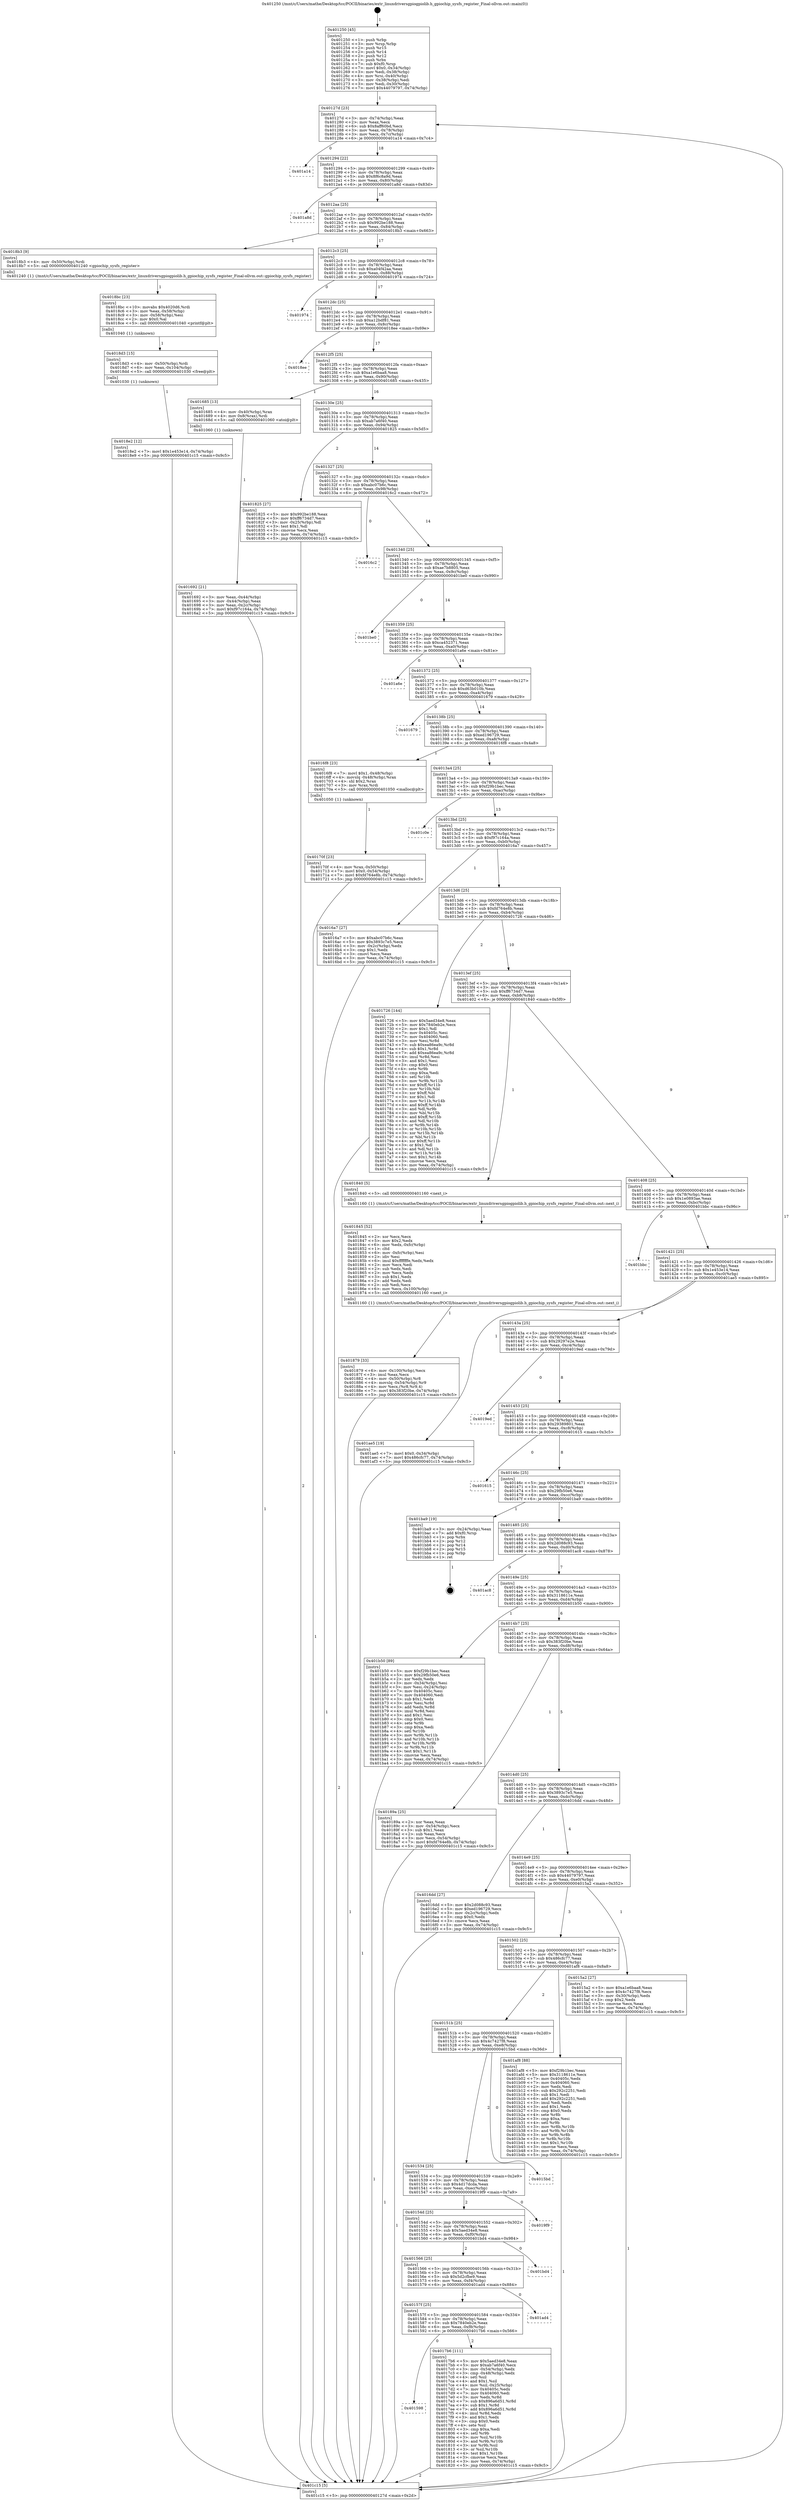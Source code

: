 digraph "0x401250" {
  label = "0x401250 (/mnt/c/Users/mathe/Desktop/tcc/POCII/binaries/extr_linuxdriversgpiogpiolib.h_gpiochip_sysfs_register_Final-ollvm.out::main(0))"
  labelloc = "t"
  node[shape=record]

  Entry [label="",width=0.3,height=0.3,shape=circle,fillcolor=black,style=filled]
  "0x40127d" [label="{
     0x40127d [23]\l
     | [instrs]\l
     &nbsp;&nbsp;0x40127d \<+3\>: mov -0x74(%rbp),%eax\l
     &nbsp;&nbsp;0x401280 \<+2\>: mov %eax,%ecx\l
     &nbsp;&nbsp;0x401282 \<+6\>: sub $0x8aff60bd,%ecx\l
     &nbsp;&nbsp;0x401288 \<+3\>: mov %eax,-0x78(%rbp)\l
     &nbsp;&nbsp;0x40128b \<+3\>: mov %ecx,-0x7c(%rbp)\l
     &nbsp;&nbsp;0x40128e \<+6\>: je 0000000000401a14 \<main+0x7c4\>\l
  }"]
  "0x401a14" [label="{
     0x401a14\l
  }", style=dashed]
  "0x401294" [label="{
     0x401294 [22]\l
     | [instrs]\l
     &nbsp;&nbsp;0x401294 \<+5\>: jmp 0000000000401299 \<main+0x49\>\l
     &nbsp;&nbsp;0x401299 \<+3\>: mov -0x78(%rbp),%eax\l
     &nbsp;&nbsp;0x40129c \<+5\>: sub $0x8f6c8a9d,%eax\l
     &nbsp;&nbsp;0x4012a1 \<+3\>: mov %eax,-0x80(%rbp)\l
     &nbsp;&nbsp;0x4012a4 \<+6\>: je 0000000000401a8d \<main+0x83d\>\l
  }"]
  Exit [label="",width=0.3,height=0.3,shape=circle,fillcolor=black,style=filled,peripheries=2]
  "0x401a8d" [label="{
     0x401a8d\l
  }", style=dashed]
  "0x4012aa" [label="{
     0x4012aa [25]\l
     | [instrs]\l
     &nbsp;&nbsp;0x4012aa \<+5\>: jmp 00000000004012af \<main+0x5f\>\l
     &nbsp;&nbsp;0x4012af \<+3\>: mov -0x78(%rbp),%eax\l
     &nbsp;&nbsp;0x4012b2 \<+5\>: sub $0x992be188,%eax\l
     &nbsp;&nbsp;0x4012b7 \<+6\>: mov %eax,-0x84(%rbp)\l
     &nbsp;&nbsp;0x4012bd \<+6\>: je 00000000004018b3 \<main+0x663\>\l
  }"]
  "0x4018e2" [label="{
     0x4018e2 [12]\l
     | [instrs]\l
     &nbsp;&nbsp;0x4018e2 \<+7\>: movl $0x1e453e14,-0x74(%rbp)\l
     &nbsp;&nbsp;0x4018e9 \<+5\>: jmp 0000000000401c15 \<main+0x9c5\>\l
  }"]
  "0x4018b3" [label="{
     0x4018b3 [9]\l
     | [instrs]\l
     &nbsp;&nbsp;0x4018b3 \<+4\>: mov -0x50(%rbp),%rdi\l
     &nbsp;&nbsp;0x4018b7 \<+5\>: call 0000000000401240 \<gpiochip_sysfs_register\>\l
     | [calls]\l
     &nbsp;&nbsp;0x401240 \{1\} (/mnt/c/Users/mathe/Desktop/tcc/POCII/binaries/extr_linuxdriversgpiogpiolib.h_gpiochip_sysfs_register_Final-ollvm.out::gpiochip_sysfs_register)\l
  }"]
  "0x4012c3" [label="{
     0x4012c3 [25]\l
     | [instrs]\l
     &nbsp;&nbsp;0x4012c3 \<+5\>: jmp 00000000004012c8 \<main+0x78\>\l
     &nbsp;&nbsp;0x4012c8 \<+3\>: mov -0x78(%rbp),%eax\l
     &nbsp;&nbsp;0x4012cb \<+5\>: sub $0xa04f42aa,%eax\l
     &nbsp;&nbsp;0x4012d0 \<+6\>: mov %eax,-0x88(%rbp)\l
     &nbsp;&nbsp;0x4012d6 \<+6\>: je 0000000000401974 \<main+0x724\>\l
  }"]
  "0x4018d3" [label="{
     0x4018d3 [15]\l
     | [instrs]\l
     &nbsp;&nbsp;0x4018d3 \<+4\>: mov -0x50(%rbp),%rdi\l
     &nbsp;&nbsp;0x4018d7 \<+6\>: mov %eax,-0x104(%rbp)\l
     &nbsp;&nbsp;0x4018dd \<+5\>: call 0000000000401030 \<free@plt\>\l
     | [calls]\l
     &nbsp;&nbsp;0x401030 \{1\} (unknown)\l
  }"]
  "0x401974" [label="{
     0x401974\l
  }", style=dashed]
  "0x4012dc" [label="{
     0x4012dc [25]\l
     | [instrs]\l
     &nbsp;&nbsp;0x4012dc \<+5\>: jmp 00000000004012e1 \<main+0x91\>\l
     &nbsp;&nbsp;0x4012e1 \<+3\>: mov -0x78(%rbp),%eax\l
     &nbsp;&nbsp;0x4012e4 \<+5\>: sub $0xa12bdf81,%eax\l
     &nbsp;&nbsp;0x4012e9 \<+6\>: mov %eax,-0x8c(%rbp)\l
     &nbsp;&nbsp;0x4012ef \<+6\>: je 00000000004018ee \<main+0x69e\>\l
  }"]
  "0x4018bc" [label="{
     0x4018bc [23]\l
     | [instrs]\l
     &nbsp;&nbsp;0x4018bc \<+10\>: movabs $0x4020d6,%rdi\l
     &nbsp;&nbsp;0x4018c6 \<+3\>: mov %eax,-0x58(%rbp)\l
     &nbsp;&nbsp;0x4018c9 \<+3\>: mov -0x58(%rbp),%esi\l
     &nbsp;&nbsp;0x4018cc \<+2\>: mov $0x0,%al\l
     &nbsp;&nbsp;0x4018ce \<+5\>: call 0000000000401040 \<printf@plt\>\l
     | [calls]\l
     &nbsp;&nbsp;0x401040 \{1\} (unknown)\l
  }"]
  "0x4018ee" [label="{
     0x4018ee\l
  }", style=dashed]
  "0x4012f5" [label="{
     0x4012f5 [25]\l
     | [instrs]\l
     &nbsp;&nbsp;0x4012f5 \<+5\>: jmp 00000000004012fa \<main+0xaa\>\l
     &nbsp;&nbsp;0x4012fa \<+3\>: mov -0x78(%rbp),%eax\l
     &nbsp;&nbsp;0x4012fd \<+5\>: sub $0xa1e6baa8,%eax\l
     &nbsp;&nbsp;0x401302 \<+6\>: mov %eax,-0x90(%rbp)\l
     &nbsp;&nbsp;0x401308 \<+6\>: je 0000000000401685 \<main+0x435\>\l
  }"]
  "0x401879" [label="{
     0x401879 [33]\l
     | [instrs]\l
     &nbsp;&nbsp;0x401879 \<+6\>: mov -0x100(%rbp),%ecx\l
     &nbsp;&nbsp;0x40187f \<+3\>: imul %eax,%ecx\l
     &nbsp;&nbsp;0x401882 \<+4\>: mov -0x50(%rbp),%r8\l
     &nbsp;&nbsp;0x401886 \<+4\>: movslq -0x54(%rbp),%r9\l
     &nbsp;&nbsp;0x40188a \<+4\>: mov %ecx,(%r8,%r9,4)\l
     &nbsp;&nbsp;0x40188e \<+7\>: movl $0x383f20be,-0x74(%rbp)\l
     &nbsp;&nbsp;0x401895 \<+5\>: jmp 0000000000401c15 \<main+0x9c5\>\l
  }"]
  "0x401685" [label="{
     0x401685 [13]\l
     | [instrs]\l
     &nbsp;&nbsp;0x401685 \<+4\>: mov -0x40(%rbp),%rax\l
     &nbsp;&nbsp;0x401689 \<+4\>: mov 0x8(%rax),%rdi\l
     &nbsp;&nbsp;0x40168d \<+5\>: call 0000000000401060 \<atoi@plt\>\l
     | [calls]\l
     &nbsp;&nbsp;0x401060 \{1\} (unknown)\l
  }"]
  "0x40130e" [label="{
     0x40130e [25]\l
     | [instrs]\l
     &nbsp;&nbsp;0x40130e \<+5\>: jmp 0000000000401313 \<main+0xc3\>\l
     &nbsp;&nbsp;0x401313 \<+3\>: mov -0x78(%rbp),%eax\l
     &nbsp;&nbsp;0x401316 \<+5\>: sub $0xab7a6f40,%eax\l
     &nbsp;&nbsp;0x40131b \<+6\>: mov %eax,-0x94(%rbp)\l
     &nbsp;&nbsp;0x401321 \<+6\>: je 0000000000401825 \<main+0x5d5\>\l
  }"]
  "0x401845" [label="{
     0x401845 [52]\l
     | [instrs]\l
     &nbsp;&nbsp;0x401845 \<+2\>: xor %ecx,%ecx\l
     &nbsp;&nbsp;0x401847 \<+5\>: mov $0x2,%edx\l
     &nbsp;&nbsp;0x40184c \<+6\>: mov %edx,-0xfc(%rbp)\l
     &nbsp;&nbsp;0x401852 \<+1\>: cltd\l
     &nbsp;&nbsp;0x401853 \<+6\>: mov -0xfc(%rbp),%esi\l
     &nbsp;&nbsp;0x401859 \<+2\>: idiv %esi\l
     &nbsp;&nbsp;0x40185b \<+6\>: imul $0xfffffffe,%edx,%edx\l
     &nbsp;&nbsp;0x401861 \<+2\>: mov %ecx,%edi\l
     &nbsp;&nbsp;0x401863 \<+2\>: sub %edx,%edi\l
     &nbsp;&nbsp;0x401865 \<+2\>: mov %ecx,%edx\l
     &nbsp;&nbsp;0x401867 \<+3\>: sub $0x1,%edx\l
     &nbsp;&nbsp;0x40186a \<+2\>: add %edx,%edi\l
     &nbsp;&nbsp;0x40186c \<+2\>: sub %edi,%ecx\l
     &nbsp;&nbsp;0x40186e \<+6\>: mov %ecx,-0x100(%rbp)\l
     &nbsp;&nbsp;0x401874 \<+5\>: call 0000000000401160 \<next_i\>\l
     | [calls]\l
     &nbsp;&nbsp;0x401160 \{1\} (/mnt/c/Users/mathe/Desktop/tcc/POCII/binaries/extr_linuxdriversgpiogpiolib.h_gpiochip_sysfs_register_Final-ollvm.out::next_i)\l
  }"]
  "0x401825" [label="{
     0x401825 [27]\l
     | [instrs]\l
     &nbsp;&nbsp;0x401825 \<+5\>: mov $0x992be188,%eax\l
     &nbsp;&nbsp;0x40182a \<+5\>: mov $0xff6734d7,%ecx\l
     &nbsp;&nbsp;0x40182f \<+3\>: mov -0x25(%rbp),%dl\l
     &nbsp;&nbsp;0x401832 \<+3\>: test $0x1,%dl\l
     &nbsp;&nbsp;0x401835 \<+3\>: cmovne %ecx,%eax\l
     &nbsp;&nbsp;0x401838 \<+3\>: mov %eax,-0x74(%rbp)\l
     &nbsp;&nbsp;0x40183b \<+5\>: jmp 0000000000401c15 \<main+0x9c5\>\l
  }"]
  "0x401327" [label="{
     0x401327 [25]\l
     | [instrs]\l
     &nbsp;&nbsp;0x401327 \<+5\>: jmp 000000000040132c \<main+0xdc\>\l
     &nbsp;&nbsp;0x40132c \<+3\>: mov -0x78(%rbp),%eax\l
     &nbsp;&nbsp;0x40132f \<+5\>: sub $0xabc07b6c,%eax\l
     &nbsp;&nbsp;0x401334 \<+6\>: mov %eax,-0x98(%rbp)\l
     &nbsp;&nbsp;0x40133a \<+6\>: je 00000000004016c2 \<main+0x472\>\l
  }"]
  "0x401598" [label="{
     0x401598\l
  }", style=dashed]
  "0x4016c2" [label="{
     0x4016c2\l
  }", style=dashed]
  "0x401340" [label="{
     0x401340 [25]\l
     | [instrs]\l
     &nbsp;&nbsp;0x401340 \<+5\>: jmp 0000000000401345 \<main+0xf5\>\l
     &nbsp;&nbsp;0x401345 \<+3\>: mov -0x78(%rbp),%eax\l
     &nbsp;&nbsp;0x401348 \<+5\>: sub $0xae7b8805,%eax\l
     &nbsp;&nbsp;0x40134d \<+6\>: mov %eax,-0x9c(%rbp)\l
     &nbsp;&nbsp;0x401353 \<+6\>: je 0000000000401be0 \<main+0x990\>\l
  }"]
  "0x4017b6" [label="{
     0x4017b6 [111]\l
     | [instrs]\l
     &nbsp;&nbsp;0x4017b6 \<+5\>: mov $0x5aed34e8,%eax\l
     &nbsp;&nbsp;0x4017bb \<+5\>: mov $0xab7a6f40,%ecx\l
     &nbsp;&nbsp;0x4017c0 \<+3\>: mov -0x54(%rbp),%edx\l
     &nbsp;&nbsp;0x4017c3 \<+3\>: cmp -0x48(%rbp),%edx\l
     &nbsp;&nbsp;0x4017c6 \<+4\>: setl %sil\l
     &nbsp;&nbsp;0x4017ca \<+4\>: and $0x1,%sil\l
     &nbsp;&nbsp;0x4017ce \<+4\>: mov %sil,-0x25(%rbp)\l
     &nbsp;&nbsp;0x4017d2 \<+7\>: mov 0x40405c,%edx\l
     &nbsp;&nbsp;0x4017d9 \<+7\>: mov 0x404060,%edi\l
     &nbsp;&nbsp;0x4017e0 \<+3\>: mov %edx,%r8d\l
     &nbsp;&nbsp;0x4017e3 \<+7\>: sub $0x896a6d51,%r8d\l
     &nbsp;&nbsp;0x4017ea \<+4\>: sub $0x1,%r8d\l
     &nbsp;&nbsp;0x4017ee \<+7\>: add $0x896a6d51,%r8d\l
     &nbsp;&nbsp;0x4017f5 \<+4\>: imul %r8d,%edx\l
     &nbsp;&nbsp;0x4017f9 \<+3\>: and $0x1,%edx\l
     &nbsp;&nbsp;0x4017fc \<+3\>: cmp $0x0,%edx\l
     &nbsp;&nbsp;0x4017ff \<+4\>: sete %sil\l
     &nbsp;&nbsp;0x401803 \<+3\>: cmp $0xa,%edi\l
     &nbsp;&nbsp;0x401806 \<+4\>: setl %r9b\l
     &nbsp;&nbsp;0x40180a \<+3\>: mov %sil,%r10b\l
     &nbsp;&nbsp;0x40180d \<+3\>: and %r9b,%r10b\l
     &nbsp;&nbsp;0x401810 \<+3\>: xor %r9b,%sil\l
     &nbsp;&nbsp;0x401813 \<+3\>: or %sil,%r10b\l
     &nbsp;&nbsp;0x401816 \<+4\>: test $0x1,%r10b\l
     &nbsp;&nbsp;0x40181a \<+3\>: cmovne %ecx,%eax\l
     &nbsp;&nbsp;0x40181d \<+3\>: mov %eax,-0x74(%rbp)\l
     &nbsp;&nbsp;0x401820 \<+5\>: jmp 0000000000401c15 \<main+0x9c5\>\l
  }"]
  "0x401be0" [label="{
     0x401be0\l
  }", style=dashed]
  "0x401359" [label="{
     0x401359 [25]\l
     | [instrs]\l
     &nbsp;&nbsp;0x401359 \<+5\>: jmp 000000000040135e \<main+0x10e\>\l
     &nbsp;&nbsp;0x40135e \<+3\>: mov -0x78(%rbp),%eax\l
     &nbsp;&nbsp;0x401361 \<+5\>: sub $0xca452371,%eax\l
     &nbsp;&nbsp;0x401366 \<+6\>: mov %eax,-0xa0(%rbp)\l
     &nbsp;&nbsp;0x40136c \<+6\>: je 0000000000401a6e \<main+0x81e\>\l
  }"]
  "0x40157f" [label="{
     0x40157f [25]\l
     | [instrs]\l
     &nbsp;&nbsp;0x40157f \<+5\>: jmp 0000000000401584 \<main+0x334\>\l
     &nbsp;&nbsp;0x401584 \<+3\>: mov -0x78(%rbp),%eax\l
     &nbsp;&nbsp;0x401587 \<+5\>: sub $0x7840eb2e,%eax\l
     &nbsp;&nbsp;0x40158c \<+6\>: mov %eax,-0xf8(%rbp)\l
     &nbsp;&nbsp;0x401592 \<+6\>: je 00000000004017b6 \<main+0x566\>\l
  }"]
  "0x401a6e" [label="{
     0x401a6e\l
  }", style=dashed]
  "0x401372" [label="{
     0x401372 [25]\l
     | [instrs]\l
     &nbsp;&nbsp;0x401372 \<+5\>: jmp 0000000000401377 \<main+0x127\>\l
     &nbsp;&nbsp;0x401377 \<+3\>: mov -0x78(%rbp),%eax\l
     &nbsp;&nbsp;0x40137a \<+5\>: sub $0xd63b010b,%eax\l
     &nbsp;&nbsp;0x40137f \<+6\>: mov %eax,-0xa4(%rbp)\l
     &nbsp;&nbsp;0x401385 \<+6\>: je 0000000000401679 \<main+0x429\>\l
  }"]
  "0x401ad4" [label="{
     0x401ad4\l
  }", style=dashed]
  "0x401679" [label="{
     0x401679\l
  }", style=dashed]
  "0x40138b" [label="{
     0x40138b [25]\l
     | [instrs]\l
     &nbsp;&nbsp;0x40138b \<+5\>: jmp 0000000000401390 \<main+0x140\>\l
     &nbsp;&nbsp;0x401390 \<+3\>: mov -0x78(%rbp),%eax\l
     &nbsp;&nbsp;0x401393 \<+5\>: sub $0xed196729,%eax\l
     &nbsp;&nbsp;0x401398 \<+6\>: mov %eax,-0xa8(%rbp)\l
     &nbsp;&nbsp;0x40139e \<+6\>: je 00000000004016f8 \<main+0x4a8\>\l
  }"]
  "0x401566" [label="{
     0x401566 [25]\l
     | [instrs]\l
     &nbsp;&nbsp;0x401566 \<+5\>: jmp 000000000040156b \<main+0x31b\>\l
     &nbsp;&nbsp;0x40156b \<+3\>: mov -0x78(%rbp),%eax\l
     &nbsp;&nbsp;0x40156e \<+5\>: sub $0x5d2cfbe9,%eax\l
     &nbsp;&nbsp;0x401573 \<+6\>: mov %eax,-0xf4(%rbp)\l
     &nbsp;&nbsp;0x401579 \<+6\>: je 0000000000401ad4 \<main+0x884\>\l
  }"]
  "0x4016f8" [label="{
     0x4016f8 [23]\l
     | [instrs]\l
     &nbsp;&nbsp;0x4016f8 \<+7\>: movl $0x1,-0x48(%rbp)\l
     &nbsp;&nbsp;0x4016ff \<+4\>: movslq -0x48(%rbp),%rax\l
     &nbsp;&nbsp;0x401703 \<+4\>: shl $0x2,%rax\l
     &nbsp;&nbsp;0x401707 \<+3\>: mov %rax,%rdi\l
     &nbsp;&nbsp;0x40170a \<+5\>: call 0000000000401050 \<malloc@plt\>\l
     | [calls]\l
     &nbsp;&nbsp;0x401050 \{1\} (unknown)\l
  }"]
  "0x4013a4" [label="{
     0x4013a4 [25]\l
     | [instrs]\l
     &nbsp;&nbsp;0x4013a4 \<+5\>: jmp 00000000004013a9 \<main+0x159\>\l
     &nbsp;&nbsp;0x4013a9 \<+3\>: mov -0x78(%rbp),%eax\l
     &nbsp;&nbsp;0x4013ac \<+5\>: sub $0xf29b1bec,%eax\l
     &nbsp;&nbsp;0x4013b1 \<+6\>: mov %eax,-0xac(%rbp)\l
     &nbsp;&nbsp;0x4013b7 \<+6\>: je 0000000000401c0e \<main+0x9be\>\l
  }"]
  "0x401bd4" [label="{
     0x401bd4\l
  }", style=dashed]
  "0x401c0e" [label="{
     0x401c0e\l
  }", style=dashed]
  "0x4013bd" [label="{
     0x4013bd [25]\l
     | [instrs]\l
     &nbsp;&nbsp;0x4013bd \<+5\>: jmp 00000000004013c2 \<main+0x172\>\l
     &nbsp;&nbsp;0x4013c2 \<+3\>: mov -0x78(%rbp),%eax\l
     &nbsp;&nbsp;0x4013c5 \<+5\>: sub $0xf97c164a,%eax\l
     &nbsp;&nbsp;0x4013ca \<+6\>: mov %eax,-0xb0(%rbp)\l
     &nbsp;&nbsp;0x4013d0 \<+6\>: je 00000000004016a7 \<main+0x457\>\l
  }"]
  "0x40154d" [label="{
     0x40154d [25]\l
     | [instrs]\l
     &nbsp;&nbsp;0x40154d \<+5\>: jmp 0000000000401552 \<main+0x302\>\l
     &nbsp;&nbsp;0x401552 \<+3\>: mov -0x78(%rbp),%eax\l
     &nbsp;&nbsp;0x401555 \<+5\>: sub $0x5aed34e8,%eax\l
     &nbsp;&nbsp;0x40155a \<+6\>: mov %eax,-0xf0(%rbp)\l
     &nbsp;&nbsp;0x401560 \<+6\>: je 0000000000401bd4 \<main+0x984\>\l
  }"]
  "0x4016a7" [label="{
     0x4016a7 [27]\l
     | [instrs]\l
     &nbsp;&nbsp;0x4016a7 \<+5\>: mov $0xabc07b6c,%eax\l
     &nbsp;&nbsp;0x4016ac \<+5\>: mov $0x3893c7e5,%ecx\l
     &nbsp;&nbsp;0x4016b1 \<+3\>: mov -0x2c(%rbp),%edx\l
     &nbsp;&nbsp;0x4016b4 \<+3\>: cmp $0x1,%edx\l
     &nbsp;&nbsp;0x4016b7 \<+3\>: cmovl %ecx,%eax\l
     &nbsp;&nbsp;0x4016ba \<+3\>: mov %eax,-0x74(%rbp)\l
     &nbsp;&nbsp;0x4016bd \<+5\>: jmp 0000000000401c15 \<main+0x9c5\>\l
  }"]
  "0x4013d6" [label="{
     0x4013d6 [25]\l
     | [instrs]\l
     &nbsp;&nbsp;0x4013d6 \<+5\>: jmp 00000000004013db \<main+0x18b\>\l
     &nbsp;&nbsp;0x4013db \<+3\>: mov -0x78(%rbp),%eax\l
     &nbsp;&nbsp;0x4013de \<+5\>: sub $0xfd764e8b,%eax\l
     &nbsp;&nbsp;0x4013e3 \<+6\>: mov %eax,-0xb4(%rbp)\l
     &nbsp;&nbsp;0x4013e9 \<+6\>: je 0000000000401726 \<main+0x4d6\>\l
  }"]
  "0x4019f9" [label="{
     0x4019f9\l
  }", style=dashed]
  "0x401726" [label="{
     0x401726 [144]\l
     | [instrs]\l
     &nbsp;&nbsp;0x401726 \<+5\>: mov $0x5aed34e8,%eax\l
     &nbsp;&nbsp;0x40172b \<+5\>: mov $0x7840eb2e,%ecx\l
     &nbsp;&nbsp;0x401730 \<+2\>: mov $0x1,%dl\l
     &nbsp;&nbsp;0x401732 \<+7\>: mov 0x40405c,%esi\l
     &nbsp;&nbsp;0x401739 \<+7\>: mov 0x404060,%edi\l
     &nbsp;&nbsp;0x401740 \<+3\>: mov %esi,%r8d\l
     &nbsp;&nbsp;0x401743 \<+7\>: sub $0xea86ea9c,%r8d\l
     &nbsp;&nbsp;0x40174a \<+4\>: sub $0x1,%r8d\l
     &nbsp;&nbsp;0x40174e \<+7\>: add $0xea86ea9c,%r8d\l
     &nbsp;&nbsp;0x401755 \<+4\>: imul %r8d,%esi\l
     &nbsp;&nbsp;0x401759 \<+3\>: and $0x1,%esi\l
     &nbsp;&nbsp;0x40175c \<+3\>: cmp $0x0,%esi\l
     &nbsp;&nbsp;0x40175f \<+4\>: sete %r9b\l
     &nbsp;&nbsp;0x401763 \<+3\>: cmp $0xa,%edi\l
     &nbsp;&nbsp;0x401766 \<+4\>: setl %r10b\l
     &nbsp;&nbsp;0x40176a \<+3\>: mov %r9b,%r11b\l
     &nbsp;&nbsp;0x40176d \<+4\>: xor $0xff,%r11b\l
     &nbsp;&nbsp;0x401771 \<+3\>: mov %r10b,%bl\l
     &nbsp;&nbsp;0x401774 \<+3\>: xor $0xff,%bl\l
     &nbsp;&nbsp;0x401777 \<+3\>: xor $0x1,%dl\l
     &nbsp;&nbsp;0x40177a \<+3\>: mov %r11b,%r14b\l
     &nbsp;&nbsp;0x40177d \<+4\>: and $0xff,%r14b\l
     &nbsp;&nbsp;0x401781 \<+3\>: and %dl,%r9b\l
     &nbsp;&nbsp;0x401784 \<+3\>: mov %bl,%r15b\l
     &nbsp;&nbsp;0x401787 \<+4\>: and $0xff,%r15b\l
     &nbsp;&nbsp;0x40178b \<+3\>: and %dl,%r10b\l
     &nbsp;&nbsp;0x40178e \<+3\>: or %r9b,%r14b\l
     &nbsp;&nbsp;0x401791 \<+3\>: or %r10b,%r15b\l
     &nbsp;&nbsp;0x401794 \<+3\>: xor %r15b,%r14b\l
     &nbsp;&nbsp;0x401797 \<+3\>: or %bl,%r11b\l
     &nbsp;&nbsp;0x40179a \<+4\>: xor $0xff,%r11b\l
     &nbsp;&nbsp;0x40179e \<+3\>: or $0x1,%dl\l
     &nbsp;&nbsp;0x4017a1 \<+3\>: and %dl,%r11b\l
     &nbsp;&nbsp;0x4017a4 \<+3\>: or %r11b,%r14b\l
     &nbsp;&nbsp;0x4017a7 \<+4\>: test $0x1,%r14b\l
     &nbsp;&nbsp;0x4017ab \<+3\>: cmovne %ecx,%eax\l
     &nbsp;&nbsp;0x4017ae \<+3\>: mov %eax,-0x74(%rbp)\l
     &nbsp;&nbsp;0x4017b1 \<+5\>: jmp 0000000000401c15 \<main+0x9c5\>\l
  }"]
  "0x4013ef" [label="{
     0x4013ef [25]\l
     | [instrs]\l
     &nbsp;&nbsp;0x4013ef \<+5\>: jmp 00000000004013f4 \<main+0x1a4\>\l
     &nbsp;&nbsp;0x4013f4 \<+3\>: mov -0x78(%rbp),%eax\l
     &nbsp;&nbsp;0x4013f7 \<+5\>: sub $0xff6734d7,%eax\l
     &nbsp;&nbsp;0x4013fc \<+6\>: mov %eax,-0xb8(%rbp)\l
     &nbsp;&nbsp;0x401402 \<+6\>: je 0000000000401840 \<main+0x5f0\>\l
  }"]
  "0x401534" [label="{
     0x401534 [25]\l
     | [instrs]\l
     &nbsp;&nbsp;0x401534 \<+5\>: jmp 0000000000401539 \<main+0x2e9\>\l
     &nbsp;&nbsp;0x401539 \<+3\>: mov -0x78(%rbp),%eax\l
     &nbsp;&nbsp;0x40153c \<+5\>: sub $0x4d17dcda,%eax\l
     &nbsp;&nbsp;0x401541 \<+6\>: mov %eax,-0xec(%rbp)\l
     &nbsp;&nbsp;0x401547 \<+6\>: je 00000000004019f9 \<main+0x7a9\>\l
  }"]
  "0x401840" [label="{
     0x401840 [5]\l
     | [instrs]\l
     &nbsp;&nbsp;0x401840 \<+5\>: call 0000000000401160 \<next_i\>\l
     | [calls]\l
     &nbsp;&nbsp;0x401160 \{1\} (/mnt/c/Users/mathe/Desktop/tcc/POCII/binaries/extr_linuxdriversgpiogpiolib.h_gpiochip_sysfs_register_Final-ollvm.out::next_i)\l
  }"]
  "0x401408" [label="{
     0x401408 [25]\l
     | [instrs]\l
     &nbsp;&nbsp;0x401408 \<+5\>: jmp 000000000040140d \<main+0x1bd\>\l
     &nbsp;&nbsp;0x40140d \<+3\>: mov -0x78(%rbp),%eax\l
     &nbsp;&nbsp;0x401410 \<+5\>: sub $0x1e0893ae,%eax\l
     &nbsp;&nbsp;0x401415 \<+6\>: mov %eax,-0xbc(%rbp)\l
     &nbsp;&nbsp;0x40141b \<+6\>: je 0000000000401bbc \<main+0x96c\>\l
  }"]
  "0x4015bd" [label="{
     0x4015bd\l
  }", style=dashed]
  "0x401bbc" [label="{
     0x401bbc\l
  }", style=dashed]
  "0x401421" [label="{
     0x401421 [25]\l
     | [instrs]\l
     &nbsp;&nbsp;0x401421 \<+5\>: jmp 0000000000401426 \<main+0x1d6\>\l
     &nbsp;&nbsp;0x401426 \<+3\>: mov -0x78(%rbp),%eax\l
     &nbsp;&nbsp;0x401429 \<+5\>: sub $0x1e453e14,%eax\l
     &nbsp;&nbsp;0x40142e \<+6\>: mov %eax,-0xc0(%rbp)\l
     &nbsp;&nbsp;0x401434 \<+6\>: je 0000000000401ae5 \<main+0x895\>\l
  }"]
  "0x40151b" [label="{
     0x40151b [25]\l
     | [instrs]\l
     &nbsp;&nbsp;0x40151b \<+5\>: jmp 0000000000401520 \<main+0x2d0\>\l
     &nbsp;&nbsp;0x401520 \<+3\>: mov -0x78(%rbp),%eax\l
     &nbsp;&nbsp;0x401523 \<+5\>: sub $0x4c7427f8,%eax\l
     &nbsp;&nbsp;0x401528 \<+6\>: mov %eax,-0xe8(%rbp)\l
     &nbsp;&nbsp;0x40152e \<+6\>: je 00000000004015bd \<main+0x36d\>\l
  }"]
  "0x401ae5" [label="{
     0x401ae5 [19]\l
     | [instrs]\l
     &nbsp;&nbsp;0x401ae5 \<+7\>: movl $0x0,-0x34(%rbp)\l
     &nbsp;&nbsp;0x401aec \<+7\>: movl $0x486cfc77,-0x74(%rbp)\l
     &nbsp;&nbsp;0x401af3 \<+5\>: jmp 0000000000401c15 \<main+0x9c5\>\l
  }"]
  "0x40143a" [label="{
     0x40143a [25]\l
     | [instrs]\l
     &nbsp;&nbsp;0x40143a \<+5\>: jmp 000000000040143f \<main+0x1ef\>\l
     &nbsp;&nbsp;0x40143f \<+3\>: mov -0x78(%rbp),%eax\l
     &nbsp;&nbsp;0x401442 \<+5\>: sub $0x29297e2e,%eax\l
     &nbsp;&nbsp;0x401447 \<+6\>: mov %eax,-0xc4(%rbp)\l
     &nbsp;&nbsp;0x40144d \<+6\>: je 00000000004019ed \<main+0x79d\>\l
  }"]
  "0x401af8" [label="{
     0x401af8 [88]\l
     | [instrs]\l
     &nbsp;&nbsp;0x401af8 \<+5\>: mov $0xf29b1bec,%eax\l
     &nbsp;&nbsp;0x401afd \<+5\>: mov $0x3118611e,%ecx\l
     &nbsp;&nbsp;0x401b02 \<+7\>: mov 0x40405c,%edx\l
     &nbsp;&nbsp;0x401b09 \<+7\>: mov 0x404060,%esi\l
     &nbsp;&nbsp;0x401b10 \<+2\>: mov %edx,%edi\l
     &nbsp;&nbsp;0x401b12 \<+6\>: sub $0x292c2251,%edi\l
     &nbsp;&nbsp;0x401b18 \<+3\>: sub $0x1,%edi\l
     &nbsp;&nbsp;0x401b1b \<+6\>: add $0x292c2251,%edi\l
     &nbsp;&nbsp;0x401b21 \<+3\>: imul %edi,%edx\l
     &nbsp;&nbsp;0x401b24 \<+3\>: and $0x1,%edx\l
     &nbsp;&nbsp;0x401b27 \<+3\>: cmp $0x0,%edx\l
     &nbsp;&nbsp;0x401b2a \<+4\>: sete %r8b\l
     &nbsp;&nbsp;0x401b2e \<+3\>: cmp $0xa,%esi\l
     &nbsp;&nbsp;0x401b31 \<+4\>: setl %r9b\l
     &nbsp;&nbsp;0x401b35 \<+3\>: mov %r8b,%r10b\l
     &nbsp;&nbsp;0x401b38 \<+3\>: and %r9b,%r10b\l
     &nbsp;&nbsp;0x401b3b \<+3\>: xor %r9b,%r8b\l
     &nbsp;&nbsp;0x401b3e \<+3\>: or %r8b,%r10b\l
     &nbsp;&nbsp;0x401b41 \<+4\>: test $0x1,%r10b\l
     &nbsp;&nbsp;0x401b45 \<+3\>: cmovne %ecx,%eax\l
     &nbsp;&nbsp;0x401b48 \<+3\>: mov %eax,-0x74(%rbp)\l
     &nbsp;&nbsp;0x401b4b \<+5\>: jmp 0000000000401c15 \<main+0x9c5\>\l
  }"]
  "0x4019ed" [label="{
     0x4019ed\l
  }", style=dashed]
  "0x401453" [label="{
     0x401453 [25]\l
     | [instrs]\l
     &nbsp;&nbsp;0x401453 \<+5\>: jmp 0000000000401458 \<main+0x208\>\l
     &nbsp;&nbsp;0x401458 \<+3\>: mov -0x78(%rbp),%eax\l
     &nbsp;&nbsp;0x40145b \<+5\>: sub $0x29389801,%eax\l
     &nbsp;&nbsp;0x401460 \<+6\>: mov %eax,-0xc8(%rbp)\l
     &nbsp;&nbsp;0x401466 \<+6\>: je 0000000000401615 \<main+0x3c5\>\l
  }"]
  "0x40170f" [label="{
     0x40170f [23]\l
     | [instrs]\l
     &nbsp;&nbsp;0x40170f \<+4\>: mov %rax,-0x50(%rbp)\l
     &nbsp;&nbsp;0x401713 \<+7\>: movl $0x0,-0x54(%rbp)\l
     &nbsp;&nbsp;0x40171a \<+7\>: movl $0xfd764e8b,-0x74(%rbp)\l
     &nbsp;&nbsp;0x401721 \<+5\>: jmp 0000000000401c15 \<main+0x9c5\>\l
  }"]
  "0x401615" [label="{
     0x401615\l
  }", style=dashed]
  "0x40146c" [label="{
     0x40146c [25]\l
     | [instrs]\l
     &nbsp;&nbsp;0x40146c \<+5\>: jmp 0000000000401471 \<main+0x221\>\l
     &nbsp;&nbsp;0x401471 \<+3\>: mov -0x78(%rbp),%eax\l
     &nbsp;&nbsp;0x401474 \<+5\>: sub $0x29fb50e6,%eax\l
     &nbsp;&nbsp;0x401479 \<+6\>: mov %eax,-0xcc(%rbp)\l
     &nbsp;&nbsp;0x40147f \<+6\>: je 0000000000401ba9 \<main+0x959\>\l
  }"]
  "0x401692" [label="{
     0x401692 [21]\l
     | [instrs]\l
     &nbsp;&nbsp;0x401692 \<+3\>: mov %eax,-0x44(%rbp)\l
     &nbsp;&nbsp;0x401695 \<+3\>: mov -0x44(%rbp),%eax\l
     &nbsp;&nbsp;0x401698 \<+3\>: mov %eax,-0x2c(%rbp)\l
     &nbsp;&nbsp;0x40169b \<+7\>: movl $0xf97c164a,-0x74(%rbp)\l
     &nbsp;&nbsp;0x4016a2 \<+5\>: jmp 0000000000401c15 \<main+0x9c5\>\l
  }"]
  "0x401ba9" [label="{
     0x401ba9 [19]\l
     | [instrs]\l
     &nbsp;&nbsp;0x401ba9 \<+3\>: mov -0x24(%rbp),%eax\l
     &nbsp;&nbsp;0x401bac \<+7\>: add $0xf0,%rsp\l
     &nbsp;&nbsp;0x401bb3 \<+1\>: pop %rbx\l
     &nbsp;&nbsp;0x401bb4 \<+2\>: pop %r12\l
     &nbsp;&nbsp;0x401bb6 \<+2\>: pop %r14\l
     &nbsp;&nbsp;0x401bb8 \<+2\>: pop %r15\l
     &nbsp;&nbsp;0x401bba \<+1\>: pop %rbp\l
     &nbsp;&nbsp;0x401bbb \<+1\>: ret\l
  }"]
  "0x401485" [label="{
     0x401485 [25]\l
     | [instrs]\l
     &nbsp;&nbsp;0x401485 \<+5\>: jmp 000000000040148a \<main+0x23a\>\l
     &nbsp;&nbsp;0x40148a \<+3\>: mov -0x78(%rbp),%eax\l
     &nbsp;&nbsp;0x40148d \<+5\>: sub $0x2d088c93,%eax\l
     &nbsp;&nbsp;0x401492 \<+6\>: mov %eax,-0xd0(%rbp)\l
     &nbsp;&nbsp;0x401498 \<+6\>: je 0000000000401ac8 \<main+0x878\>\l
  }"]
  "0x401250" [label="{
     0x401250 [45]\l
     | [instrs]\l
     &nbsp;&nbsp;0x401250 \<+1\>: push %rbp\l
     &nbsp;&nbsp;0x401251 \<+3\>: mov %rsp,%rbp\l
     &nbsp;&nbsp;0x401254 \<+2\>: push %r15\l
     &nbsp;&nbsp;0x401256 \<+2\>: push %r14\l
     &nbsp;&nbsp;0x401258 \<+2\>: push %r12\l
     &nbsp;&nbsp;0x40125a \<+1\>: push %rbx\l
     &nbsp;&nbsp;0x40125b \<+7\>: sub $0xf0,%rsp\l
     &nbsp;&nbsp;0x401262 \<+7\>: movl $0x0,-0x34(%rbp)\l
     &nbsp;&nbsp;0x401269 \<+3\>: mov %edi,-0x38(%rbp)\l
     &nbsp;&nbsp;0x40126c \<+4\>: mov %rsi,-0x40(%rbp)\l
     &nbsp;&nbsp;0x401270 \<+3\>: mov -0x38(%rbp),%edi\l
     &nbsp;&nbsp;0x401273 \<+3\>: mov %edi,-0x30(%rbp)\l
     &nbsp;&nbsp;0x401276 \<+7\>: movl $0x44079797,-0x74(%rbp)\l
  }"]
  "0x401ac8" [label="{
     0x401ac8\l
  }", style=dashed]
  "0x40149e" [label="{
     0x40149e [25]\l
     | [instrs]\l
     &nbsp;&nbsp;0x40149e \<+5\>: jmp 00000000004014a3 \<main+0x253\>\l
     &nbsp;&nbsp;0x4014a3 \<+3\>: mov -0x78(%rbp),%eax\l
     &nbsp;&nbsp;0x4014a6 \<+5\>: sub $0x3118611e,%eax\l
     &nbsp;&nbsp;0x4014ab \<+6\>: mov %eax,-0xd4(%rbp)\l
     &nbsp;&nbsp;0x4014b1 \<+6\>: je 0000000000401b50 \<main+0x900\>\l
  }"]
  "0x401c15" [label="{
     0x401c15 [5]\l
     | [instrs]\l
     &nbsp;&nbsp;0x401c15 \<+5\>: jmp 000000000040127d \<main+0x2d\>\l
  }"]
  "0x401b50" [label="{
     0x401b50 [89]\l
     | [instrs]\l
     &nbsp;&nbsp;0x401b50 \<+5\>: mov $0xf29b1bec,%eax\l
     &nbsp;&nbsp;0x401b55 \<+5\>: mov $0x29fb50e6,%ecx\l
     &nbsp;&nbsp;0x401b5a \<+2\>: xor %edx,%edx\l
     &nbsp;&nbsp;0x401b5c \<+3\>: mov -0x34(%rbp),%esi\l
     &nbsp;&nbsp;0x401b5f \<+3\>: mov %esi,-0x24(%rbp)\l
     &nbsp;&nbsp;0x401b62 \<+7\>: mov 0x40405c,%esi\l
     &nbsp;&nbsp;0x401b69 \<+7\>: mov 0x404060,%edi\l
     &nbsp;&nbsp;0x401b70 \<+3\>: sub $0x1,%edx\l
     &nbsp;&nbsp;0x401b73 \<+3\>: mov %esi,%r8d\l
     &nbsp;&nbsp;0x401b76 \<+3\>: add %edx,%r8d\l
     &nbsp;&nbsp;0x401b79 \<+4\>: imul %r8d,%esi\l
     &nbsp;&nbsp;0x401b7d \<+3\>: and $0x1,%esi\l
     &nbsp;&nbsp;0x401b80 \<+3\>: cmp $0x0,%esi\l
     &nbsp;&nbsp;0x401b83 \<+4\>: sete %r9b\l
     &nbsp;&nbsp;0x401b87 \<+3\>: cmp $0xa,%edi\l
     &nbsp;&nbsp;0x401b8a \<+4\>: setl %r10b\l
     &nbsp;&nbsp;0x401b8e \<+3\>: mov %r9b,%r11b\l
     &nbsp;&nbsp;0x401b91 \<+3\>: and %r10b,%r11b\l
     &nbsp;&nbsp;0x401b94 \<+3\>: xor %r10b,%r9b\l
     &nbsp;&nbsp;0x401b97 \<+3\>: or %r9b,%r11b\l
     &nbsp;&nbsp;0x401b9a \<+4\>: test $0x1,%r11b\l
     &nbsp;&nbsp;0x401b9e \<+3\>: cmovne %ecx,%eax\l
     &nbsp;&nbsp;0x401ba1 \<+3\>: mov %eax,-0x74(%rbp)\l
     &nbsp;&nbsp;0x401ba4 \<+5\>: jmp 0000000000401c15 \<main+0x9c5\>\l
  }"]
  "0x4014b7" [label="{
     0x4014b7 [25]\l
     | [instrs]\l
     &nbsp;&nbsp;0x4014b7 \<+5\>: jmp 00000000004014bc \<main+0x26c\>\l
     &nbsp;&nbsp;0x4014bc \<+3\>: mov -0x78(%rbp),%eax\l
     &nbsp;&nbsp;0x4014bf \<+5\>: sub $0x383f20be,%eax\l
     &nbsp;&nbsp;0x4014c4 \<+6\>: mov %eax,-0xd8(%rbp)\l
     &nbsp;&nbsp;0x4014ca \<+6\>: je 000000000040189a \<main+0x64a\>\l
  }"]
  "0x401502" [label="{
     0x401502 [25]\l
     | [instrs]\l
     &nbsp;&nbsp;0x401502 \<+5\>: jmp 0000000000401507 \<main+0x2b7\>\l
     &nbsp;&nbsp;0x401507 \<+3\>: mov -0x78(%rbp),%eax\l
     &nbsp;&nbsp;0x40150a \<+5\>: sub $0x486cfc77,%eax\l
     &nbsp;&nbsp;0x40150f \<+6\>: mov %eax,-0xe4(%rbp)\l
     &nbsp;&nbsp;0x401515 \<+6\>: je 0000000000401af8 \<main+0x8a8\>\l
  }"]
  "0x40189a" [label="{
     0x40189a [25]\l
     | [instrs]\l
     &nbsp;&nbsp;0x40189a \<+2\>: xor %eax,%eax\l
     &nbsp;&nbsp;0x40189c \<+3\>: mov -0x54(%rbp),%ecx\l
     &nbsp;&nbsp;0x40189f \<+3\>: sub $0x1,%eax\l
     &nbsp;&nbsp;0x4018a2 \<+2\>: sub %eax,%ecx\l
     &nbsp;&nbsp;0x4018a4 \<+3\>: mov %ecx,-0x54(%rbp)\l
     &nbsp;&nbsp;0x4018a7 \<+7\>: movl $0xfd764e8b,-0x74(%rbp)\l
     &nbsp;&nbsp;0x4018ae \<+5\>: jmp 0000000000401c15 \<main+0x9c5\>\l
  }"]
  "0x4014d0" [label="{
     0x4014d0 [25]\l
     | [instrs]\l
     &nbsp;&nbsp;0x4014d0 \<+5\>: jmp 00000000004014d5 \<main+0x285\>\l
     &nbsp;&nbsp;0x4014d5 \<+3\>: mov -0x78(%rbp),%eax\l
     &nbsp;&nbsp;0x4014d8 \<+5\>: sub $0x3893c7e5,%eax\l
     &nbsp;&nbsp;0x4014dd \<+6\>: mov %eax,-0xdc(%rbp)\l
     &nbsp;&nbsp;0x4014e3 \<+6\>: je 00000000004016dd \<main+0x48d\>\l
  }"]
  "0x4015a2" [label="{
     0x4015a2 [27]\l
     | [instrs]\l
     &nbsp;&nbsp;0x4015a2 \<+5\>: mov $0xa1e6baa8,%eax\l
     &nbsp;&nbsp;0x4015a7 \<+5\>: mov $0x4c7427f8,%ecx\l
     &nbsp;&nbsp;0x4015ac \<+3\>: mov -0x30(%rbp),%edx\l
     &nbsp;&nbsp;0x4015af \<+3\>: cmp $0x2,%edx\l
     &nbsp;&nbsp;0x4015b2 \<+3\>: cmovne %ecx,%eax\l
     &nbsp;&nbsp;0x4015b5 \<+3\>: mov %eax,-0x74(%rbp)\l
     &nbsp;&nbsp;0x4015b8 \<+5\>: jmp 0000000000401c15 \<main+0x9c5\>\l
  }"]
  "0x4016dd" [label="{
     0x4016dd [27]\l
     | [instrs]\l
     &nbsp;&nbsp;0x4016dd \<+5\>: mov $0x2d088c93,%eax\l
     &nbsp;&nbsp;0x4016e2 \<+5\>: mov $0xed196729,%ecx\l
     &nbsp;&nbsp;0x4016e7 \<+3\>: mov -0x2c(%rbp),%edx\l
     &nbsp;&nbsp;0x4016ea \<+3\>: cmp $0x0,%edx\l
     &nbsp;&nbsp;0x4016ed \<+3\>: cmove %ecx,%eax\l
     &nbsp;&nbsp;0x4016f0 \<+3\>: mov %eax,-0x74(%rbp)\l
     &nbsp;&nbsp;0x4016f3 \<+5\>: jmp 0000000000401c15 \<main+0x9c5\>\l
  }"]
  "0x4014e9" [label="{
     0x4014e9 [25]\l
     | [instrs]\l
     &nbsp;&nbsp;0x4014e9 \<+5\>: jmp 00000000004014ee \<main+0x29e\>\l
     &nbsp;&nbsp;0x4014ee \<+3\>: mov -0x78(%rbp),%eax\l
     &nbsp;&nbsp;0x4014f1 \<+5\>: sub $0x44079797,%eax\l
     &nbsp;&nbsp;0x4014f6 \<+6\>: mov %eax,-0xe0(%rbp)\l
     &nbsp;&nbsp;0x4014fc \<+6\>: je 00000000004015a2 \<main+0x352\>\l
  }"]
  Entry -> "0x401250" [label=" 1"]
  "0x40127d" -> "0x401a14" [label=" 0"]
  "0x40127d" -> "0x401294" [label=" 18"]
  "0x401ba9" -> Exit [label=" 1"]
  "0x401294" -> "0x401a8d" [label=" 0"]
  "0x401294" -> "0x4012aa" [label=" 18"]
  "0x401b50" -> "0x401c15" [label=" 1"]
  "0x4012aa" -> "0x4018b3" [label=" 1"]
  "0x4012aa" -> "0x4012c3" [label=" 17"]
  "0x401af8" -> "0x401c15" [label=" 1"]
  "0x4012c3" -> "0x401974" [label=" 0"]
  "0x4012c3" -> "0x4012dc" [label=" 17"]
  "0x401ae5" -> "0x401c15" [label=" 1"]
  "0x4012dc" -> "0x4018ee" [label=" 0"]
  "0x4012dc" -> "0x4012f5" [label=" 17"]
  "0x4018e2" -> "0x401c15" [label=" 1"]
  "0x4012f5" -> "0x401685" [label=" 1"]
  "0x4012f5" -> "0x40130e" [label=" 16"]
  "0x4018d3" -> "0x4018e2" [label=" 1"]
  "0x40130e" -> "0x401825" [label=" 2"]
  "0x40130e" -> "0x401327" [label=" 14"]
  "0x4018bc" -> "0x4018d3" [label=" 1"]
  "0x401327" -> "0x4016c2" [label=" 0"]
  "0x401327" -> "0x401340" [label=" 14"]
  "0x4018b3" -> "0x4018bc" [label=" 1"]
  "0x401340" -> "0x401be0" [label=" 0"]
  "0x401340" -> "0x401359" [label=" 14"]
  "0x40189a" -> "0x401c15" [label=" 1"]
  "0x401359" -> "0x401a6e" [label=" 0"]
  "0x401359" -> "0x401372" [label=" 14"]
  "0x401845" -> "0x401879" [label=" 1"]
  "0x401372" -> "0x401679" [label=" 0"]
  "0x401372" -> "0x40138b" [label=" 14"]
  "0x401840" -> "0x401845" [label=" 1"]
  "0x40138b" -> "0x4016f8" [label=" 1"]
  "0x40138b" -> "0x4013a4" [label=" 13"]
  "0x4017b6" -> "0x401c15" [label=" 2"]
  "0x4013a4" -> "0x401c0e" [label=" 0"]
  "0x4013a4" -> "0x4013bd" [label=" 13"]
  "0x40157f" -> "0x401598" [label=" 0"]
  "0x4013bd" -> "0x4016a7" [label=" 1"]
  "0x4013bd" -> "0x4013d6" [label=" 12"]
  "0x401879" -> "0x401c15" [label=" 1"]
  "0x4013d6" -> "0x401726" [label=" 2"]
  "0x4013d6" -> "0x4013ef" [label=" 10"]
  "0x401566" -> "0x40157f" [label=" 2"]
  "0x4013ef" -> "0x401840" [label=" 1"]
  "0x4013ef" -> "0x401408" [label=" 9"]
  "0x401825" -> "0x401c15" [label=" 2"]
  "0x401408" -> "0x401bbc" [label=" 0"]
  "0x401408" -> "0x401421" [label=" 9"]
  "0x40154d" -> "0x401566" [label=" 2"]
  "0x401421" -> "0x401ae5" [label=" 1"]
  "0x401421" -> "0x40143a" [label=" 8"]
  "0x40157f" -> "0x4017b6" [label=" 2"]
  "0x40143a" -> "0x4019ed" [label=" 0"]
  "0x40143a" -> "0x401453" [label=" 8"]
  "0x401534" -> "0x40154d" [label=" 2"]
  "0x401453" -> "0x401615" [label=" 0"]
  "0x401453" -> "0x40146c" [label=" 8"]
  "0x401566" -> "0x401ad4" [label=" 0"]
  "0x40146c" -> "0x401ba9" [label=" 1"]
  "0x40146c" -> "0x401485" [label=" 7"]
  "0x40151b" -> "0x401534" [label=" 2"]
  "0x401485" -> "0x401ac8" [label=" 0"]
  "0x401485" -> "0x40149e" [label=" 7"]
  "0x40151b" -> "0x4015bd" [label=" 0"]
  "0x40149e" -> "0x401b50" [label=" 1"]
  "0x40149e" -> "0x4014b7" [label=" 6"]
  "0x40154d" -> "0x401bd4" [label=" 0"]
  "0x4014b7" -> "0x40189a" [label=" 1"]
  "0x4014b7" -> "0x4014d0" [label=" 5"]
  "0x401502" -> "0x40151b" [label=" 2"]
  "0x4014d0" -> "0x4016dd" [label=" 1"]
  "0x4014d0" -> "0x4014e9" [label=" 4"]
  "0x401502" -> "0x401af8" [label=" 1"]
  "0x4014e9" -> "0x4015a2" [label=" 1"]
  "0x4014e9" -> "0x401502" [label=" 3"]
  "0x4015a2" -> "0x401c15" [label=" 1"]
  "0x401250" -> "0x40127d" [label=" 1"]
  "0x401c15" -> "0x40127d" [label=" 17"]
  "0x401685" -> "0x401692" [label=" 1"]
  "0x401692" -> "0x401c15" [label=" 1"]
  "0x4016a7" -> "0x401c15" [label=" 1"]
  "0x4016dd" -> "0x401c15" [label=" 1"]
  "0x4016f8" -> "0x40170f" [label=" 1"]
  "0x40170f" -> "0x401c15" [label=" 1"]
  "0x401726" -> "0x401c15" [label=" 2"]
  "0x401534" -> "0x4019f9" [label=" 0"]
}
